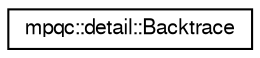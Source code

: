 digraph "Graphical Class Hierarchy"
{
 // LATEX_PDF_SIZE
  edge [fontname="FreeSans",fontsize="10",labelfontname="FreeSans",labelfontsize="10"];
  node [fontname="FreeSans",fontsize="10",shape=record];
  rankdir="LR";
  Node0 [label="mpqc::detail::Backtrace",height=0.2,width=0.4,color="black", fillcolor="white", style="filled",URL="$classmpqc_1_1detail_1_1_backtrace.html",tooltip=" "];
}
